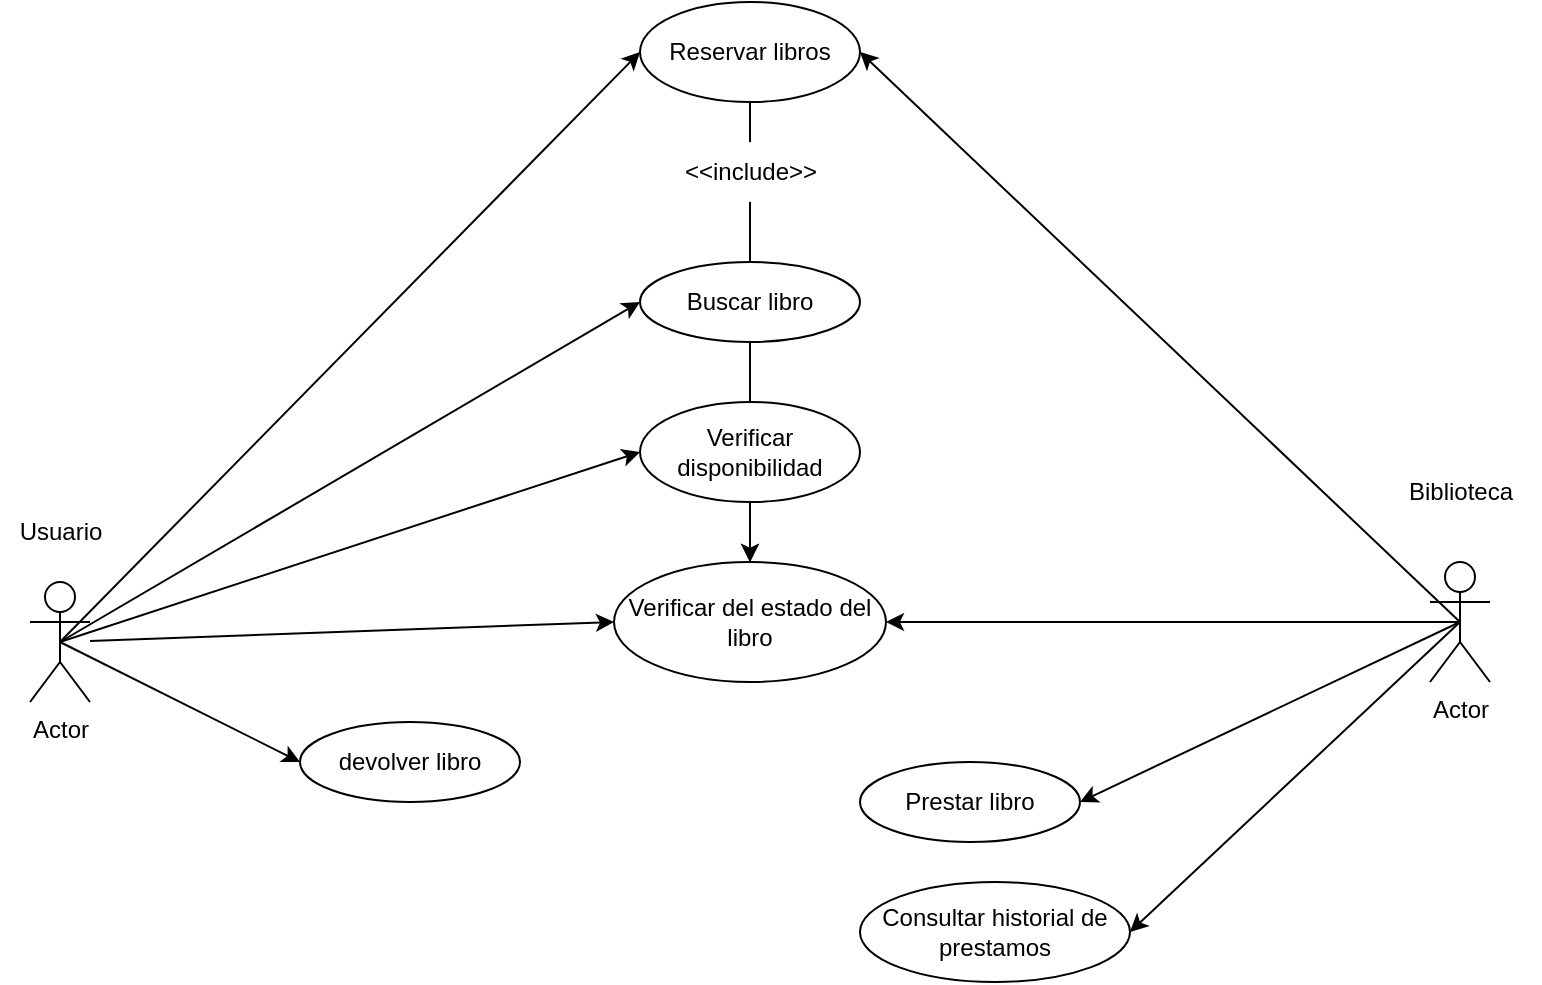 <mxfile version="26.1.1">
  <diagram name="Página-1" id="a39GHQ4Wd7Wok2RdBYFy">
    <mxGraphModel grid="1" page="1" gridSize="10" guides="1" tooltips="1" connect="1" arrows="1" fold="1" pageScale="1" pageWidth="827" pageHeight="1169" math="0" shadow="0">
      <root>
        <mxCell id="0" />
        <mxCell id="1" parent="0" />
        <mxCell id="5aWJq8jwoI4rW_0PhFlL-25" style="rounded=0;orthogonalLoop=1;jettySize=auto;html=1;exitX=0.5;exitY=0.5;exitDx=0;exitDy=0;exitPerimeter=0;entryX=1;entryY=0.5;entryDx=0;entryDy=0;" edge="1" parent="1" source="5aWJq8jwoI4rW_0PhFlL-1" target="5aWJq8jwoI4rW_0PhFlL-10">
          <mxGeometry relative="1" as="geometry" />
        </mxCell>
        <mxCell id="5aWJq8jwoI4rW_0PhFlL-30" style="rounded=0;orthogonalLoop=1;jettySize=auto;html=1;exitX=0.5;exitY=0.5;exitDx=0;exitDy=0;exitPerimeter=0;entryX=1;entryY=0.5;entryDx=0;entryDy=0;" edge="1" parent="1" source="5aWJq8jwoI4rW_0PhFlL-1" target="5aWJq8jwoI4rW_0PhFlL-18">
          <mxGeometry relative="1" as="geometry" />
        </mxCell>
        <mxCell id="m-YGeH6tfqv6NzSz80Ae-2" style="rounded=0;orthogonalLoop=1;jettySize=auto;html=1;exitX=0.5;exitY=0.5;exitDx=0;exitDy=0;exitPerimeter=0;entryX=1;entryY=0.5;entryDx=0;entryDy=0;" edge="1" parent="1" source="5aWJq8jwoI4rW_0PhFlL-1" target="m-YGeH6tfqv6NzSz80Ae-1">
          <mxGeometry relative="1" as="geometry" />
        </mxCell>
        <mxCell id="LNdEgZ4DMK7qt-FECV4P-1" style="rounded=0;orthogonalLoop=1;jettySize=auto;html=1;exitX=0.5;exitY=0.5;exitDx=0;exitDy=0;exitPerimeter=0;entryX=1;entryY=0.5;entryDx=0;entryDy=0;" edge="1" parent="1" source="5aWJq8jwoI4rW_0PhFlL-1" target="5aWJq8jwoI4rW_0PhFlL-17">
          <mxGeometry relative="1" as="geometry" />
        </mxCell>
        <mxCell id="5aWJq8jwoI4rW_0PhFlL-1" value="Actor" style="shape=umlActor;verticalLabelPosition=bottom;verticalAlign=top;html=1;outlineConnect=0;" vertex="1" parent="1">
          <mxGeometry x="745" y="340" width="30" height="60" as="geometry" />
        </mxCell>
        <mxCell id="5aWJq8jwoI4rW_0PhFlL-21" style="rounded=0;orthogonalLoop=1;jettySize=auto;html=1;exitX=0.5;exitY=0.5;exitDx=0;exitDy=0;exitPerimeter=0;entryX=0;entryY=0.5;entryDx=0;entryDy=0;" edge="1" parent="1" source="5aWJq8jwoI4rW_0PhFlL-2" target="5aWJq8jwoI4rW_0PhFlL-9">
          <mxGeometry relative="1" as="geometry" />
        </mxCell>
        <mxCell id="5aWJq8jwoI4rW_0PhFlL-22" style="rounded=0;orthogonalLoop=1;jettySize=auto;html=1;exitX=0.5;exitY=0.5;exitDx=0;exitDy=0;exitPerimeter=0;entryX=0;entryY=0.5;entryDx=0;entryDy=0;" edge="1" parent="1" source="5aWJq8jwoI4rW_0PhFlL-2" target="5aWJq8jwoI4rW_0PhFlL-17">
          <mxGeometry relative="1" as="geometry" />
        </mxCell>
        <mxCell id="5aWJq8jwoI4rW_0PhFlL-23" style="rounded=0;orthogonalLoop=1;jettySize=auto;html=1;exitX=0.5;exitY=0.5;exitDx=0;exitDy=0;exitPerimeter=0;entryX=0;entryY=0.5;entryDx=0;entryDy=0;" edge="1" parent="1" source="5aWJq8jwoI4rW_0PhFlL-2" target="5aWJq8jwoI4rW_0PhFlL-15">
          <mxGeometry relative="1" as="geometry" />
        </mxCell>
        <mxCell id="5aWJq8jwoI4rW_0PhFlL-32" style="rounded=0;orthogonalLoop=1;jettySize=auto;html=1;exitX=0.5;exitY=0.5;exitDx=0;exitDy=0;exitPerimeter=0;entryX=0;entryY=0.5;entryDx=0;entryDy=0;" edge="1" parent="1" source="5aWJq8jwoI4rW_0PhFlL-2" target="5aWJq8jwoI4rW_0PhFlL-14">
          <mxGeometry relative="1" as="geometry" />
        </mxCell>
        <mxCell id="LNdEgZ4DMK7qt-FECV4P-11" style="edgeStyle=none;rounded=0;orthogonalLoop=1;jettySize=auto;html=1;entryX=0;entryY=0.5;entryDx=0;entryDy=0;" edge="1" parent="1" source="5aWJq8jwoI4rW_0PhFlL-2" target="m-YGeH6tfqv6NzSz80Ae-1">
          <mxGeometry relative="1" as="geometry" />
        </mxCell>
        <mxCell id="5aWJq8jwoI4rW_0PhFlL-2" value="Actor" style="shape=umlActor;verticalLabelPosition=bottom;verticalAlign=top;html=1;outlineConnect=0;" vertex="1" parent="1">
          <mxGeometry x="45" y="350" width="30" height="60" as="geometry" />
        </mxCell>
        <mxCell id="5aWJq8jwoI4rW_0PhFlL-5" value="Usuario" style="text;html=1;align=center;verticalAlign=middle;resizable=0;points=[];autosize=1;" vertex="1" parent="1">
          <mxGeometry x="30" y="310" width="60" height="30" as="geometry" />
        </mxCell>
        <mxCell id="5aWJq8jwoI4rW_0PhFlL-6" value="Biblioteca" style="text;html=1;align=center;verticalAlign=middle;resizable=0;points=[];autosize=1;" vertex="1" parent="1">
          <mxGeometry x="720" y="290" width="80" height="30" as="geometry" />
        </mxCell>
        <mxCell id="5aWJq8jwoI4rW_0PhFlL-9" value="Buscar libro" style="ellipse;whiteSpace=wrap;html=1;" vertex="1" parent="1">
          <mxGeometry x="350" y="190" width="110" height="40" as="geometry" />
        </mxCell>
        <mxCell id="5aWJq8jwoI4rW_0PhFlL-10" value="Prestar libro" style="ellipse;whiteSpace=wrap;html=1;" vertex="1" parent="1">
          <mxGeometry x="460" y="440" width="110" height="40" as="geometry" />
        </mxCell>
        <mxCell id="5aWJq8jwoI4rW_0PhFlL-14" value="devolver libro" style="ellipse;whiteSpace=wrap;html=1;" vertex="1" parent="1">
          <mxGeometry x="180" y="420" width="110" height="40" as="geometry" />
        </mxCell>
        <mxCell id="LNdEgZ4DMK7qt-FECV4P-3" value="" style="rounded=0;orthogonalLoop=1;jettySize=auto;html=1;" edge="1" parent="1" source="5aWJq8jwoI4rW_0PhFlL-15" target="m-YGeH6tfqv6NzSz80Ae-1">
          <mxGeometry relative="1" as="geometry" />
        </mxCell>
        <mxCell id="LNdEgZ4DMK7qt-FECV4P-12" style="edgeStyle=none;rounded=0;orthogonalLoop=1;jettySize=auto;html=1;" edge="1" parent="1" source="5aWJq8jwoI4rW_0PhFlL-15" target="m-YGeH6tfqv6NzSz80Ae-1">
          <mxGeometry relative="1" as="geometry" />
        </mxCell>
        <mxCell id="5aWJq8jwoI4rW_0PhFlL-15" value="Verificar disponibilidad" style="ellipse;whiteSpace=wrap;html=1;" vertex="1" parent="1">
          <mxGeometry x="350" y="260" width="110" height="50" as="geometry" />
        </mxCell>
        <mxCell id="5aWJq8jwoI4rW_0PhFlL-17" value="Reservar libros" style="ellipse;whiteSpace=wrap;html=1;" vertex="1" parent="1">
          <mxGeometry x="350" y="60" width="110" height="50" as="geometry" />
        </mxCell>
        <mxCell id="5aWJq8jwoI4rW_0PhFlL-18" value="Consultar historial de prestamos" style="ellipse;whiteSpace=wrap;html=1;" vertex="1" parent="1">
          <mxGeometry x="460" y="500" width="135" height="50" as="geometry" />
        </mxCell>
        <mxCell id="m-YGeH6tfqv6NzSz80Ae-1" value="Verificar del estado del libro" style="ellipse;whiteSpace=wrap;html=1;" vertex="1" parent="1">
          <mxGeometry x="337" y="340" width="136" height="60" as="geometry" />
        </mxCell>
        <mxCell id="LNdEgZ4DMK7qt-FECV4P-2" value="&amp;lt;&amp;lt;include&amp;gt;&amp;gt;" style="text;html=1;align=center;verticalAlign=middle;resizable=0;points=[];autosize=1;strokeColor=none;fillColor=none;" vertex="1" parent="1">
          <mxGeometry x="360" y="130" width="90" height="30" as="geometry" />
        </mxCell>
        <mxCell id="LNdEgZ4DMK7qt-FECV4P-6" value="" style="endArrow=none;html=1;rounded=0;exitX=0.5;exitY=0;exitDx=0;exitDy=0;" edge="1" parent="1" source="5aWJq8jwoI4rW_0PhFlL-9" target="LNdEgZ4DMK7qt-FECV4P-2">
          <mxGeometry width="50" height="50" relative="1" as="geometry">
            <mxPoint x="392" y="198" as="sourcePoint" />
            <mxPoint x="440" y="390" as="targetPoint" />
          </mxGeometry>
        </mxCell>
        <mxCell id="LNdEgZ4DMK7qt-FECV4P-9" value="" style="endArrow=none;html=1;rounded=0;entryX=0.5;entryY=1;entryDx=0;entryDy=0;" edge="1" parent="1" source="LNdEgZ4DMK7qt-FECV4P-2" target="5aWJq8jwoI4rW_0PhFlL-17">
          <mxGeometry width="50" height="50" relative="1" as="geometry">
            <mxPoint x="440" y="290" as="sourcePoint" />
            <mxPoint x="440" y="140" as="targetPoint" />
          </mxGeometry>
        </mxCell>
        <mxCell id="LNdEgZ4DMK7qt-FECV4P-14" value="" style="endArrow=none;html=1;rounded=0;exitX=0.5;exitY=0;exitDx=0;exitDy=0;" edge="1" parent="1" source="5aWJq8jwoI4rW_0PhFlL-15" target="5aWJq8jwoI4rW_0PhFlL-9">
          <mxGeometry width="50" height="50" relative="1" as="geometry">
            <mxPoint x="390" y="240" as="sourcePoint" />
            <mxPoint x="440" y="190" as="targetPoint" />
          </mxGeometry>
        </mxCell>
      </root>
    </mxGraphModel>
  </diagram>
</mxfile>
